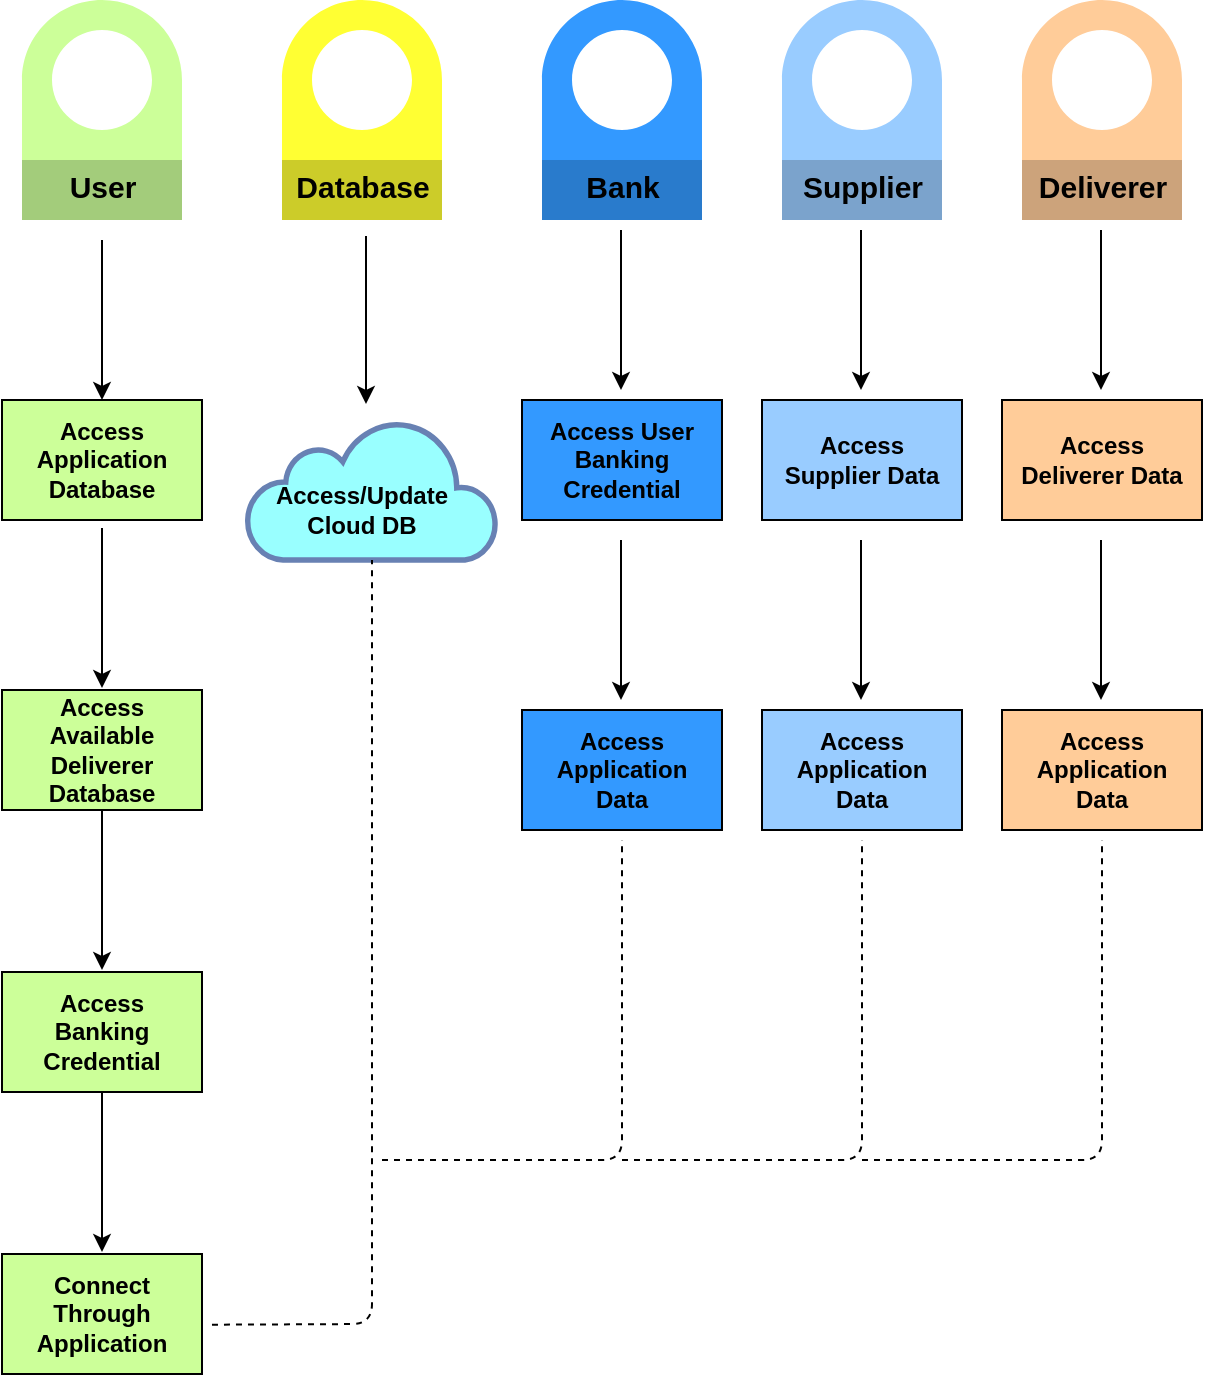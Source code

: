 <mxfile version="12.5.8" type="device"><diagram id="jClC8ZI7PTK7gmPphK-H" name="Page-1"><mxGraphModel dx="1525" dy="686" grid="1" gridSize="10" guides="1" tooltips="1" connect="1" arrows="1" fold="1" page="1" pageScale="1" pageWidth="850" pageHeight="1100" math="0" shadow="0"><root><mxCell id="0"/><mxCell id="1" parent="0"/><mxCell id="u1a1NCq2AP4qdnKFEPnA-2" value="Database" style="verticalLabelPosition=middle;verticalAlign=bottom;html=1;shape=mxgraph.infographic.circularDial;dy=15;fillColor=#FFFF33;strokeColor=none;labelPosition=center;align=center;fontStyle=1;fontSize=15;spacingBottom=5;" vertex="1" parent="1"><mxGeometry x="150" y="20" width="80" height="110.0" as="geometry"/></mxCell><mxCell id="u1a1NCq2AP4qdnKFEPnA-3" value="Bank" style="verticalLabelPosition=middle;verticalAlign=bottom;html=1;shape=mxgraph.infographic.circularDial;dy=15;fillColor=#3399FF;strokeColor=none;labelPosition=center;align=center;fontStyle=1;fontSize=15;spacingBottom=5;" vertex="1" parent="1"><mxGeometry x="280" y="20" width="80" height="110.0" as="geometry"/></mxCell><mxCell id="u1a1NCq2AP4qdnKFEPnA-4" value="Supplier" style="verticalLabelPosition=middle;verticalAlign=bottom;html=1;shape=mxgraph.infographic.circularDial;dy=15;fillColor=#99CCFF;strokeColor=none;labelPosition=center;align=center;fontStyle=1;fontSize=15;spacingBottom=5;" vertex="1" parent="1"><mxGeometry x="400" y="20" width="80" height="110.0" as="geometry"/></mxCell><mxCell id="u1a1NCq2AP4qdnKFEPnA-5" value="Deliverer" style="verticalLabelPosition=middle;verticalAlign=bottom;html=1;shape=mxgraph.infographic.circularDial;dy=15;fillColor=#FFCC99;strokeColor=none;labelPosition=center;align=center;fontStyle=1;fontSize=15;spacingBottom=5;" vertex="1" parent="1"><mxGeometry x="520" y="20" width="80" height="110.0" as="geometry"/></mxCell><mxCell id="u1a1NCq2AP4qdnKFEPnA-9" value="" style="html=1;outlineConnect=0;fillColor=#99FFFF;strokeColor=#6881B3;gradientColor=none;gradientDirection=north;strokeWidth=2;shape=mxgraph.networks.cloud;fontColor=#ffffff;" vertex="1" parent="1"><mxGeometry x="132.5" y="230" width="125" height="70" as="geometry"/></mxCell><mxCell id="u1a1NCq2AP4qdnKFEPnA-1" value="User" style="verticalLabelPosition=middle;verticalAlign=bottom;html=1;shape=mxgraph.infographic.circularDial;dy=15;fillColor=#CCFF99;strokeColor=none;labelPosition=center;align=center;fontStyle=1;fontSize=15;spacingBottom=5;" vertex="1" parent="1"><mxGeometry x="20" y="20" width="80" height="110.0" as="geometry"/></mxCell><mxCell id="u1a1NCq2AP4qdnKFEPnA-11" value="" style="rounded=0;whiteSpace=wrap;html=1;fillColor=#CCFF99;" vertex="1" parent="1"><mxGeometry x="10" y="220" width="100" height="60" as="geometry"/></mxCell><mxCell id="u1a1NCq2AP4qdnKFEPnA-12" value="" style="endArrow=classic;html=1;" edge="1" parent="1"><mxGeometry width="50" height="50" relative="1" as="geometry"><mxPoint x="60" y="140" as="sourcePoint"/><mxPoint x="60" y="220" as="targetPoint"/></mxGeometry></mxCell><mxCell id="u1a1NCq2AP4qdnKFEPnA-15" value="" style="rounded=0;whiteSpace=wrap;html=1;fillColor=#CCFF99;" vertex="1" parent="1"><mxGeometry x="10" y="365" width="100" height="60" as="geometry"/></mxCell><mxCell id="u1a1NCq2AP4qdnKFEPnA-16" value="" style="endArrow=classic;html=1;" edge="1" parent="1"><mxGeometry width="50" height="50" relative="1" as="geometry"><mxPoint x="60" y="284" as="sourcePoint"/><mxPoint x="60" y="364" as="targetPoint"/></mxGeometry></mxCell><mxCell id="u1a1NCq2AP4qdnKFEPnA-18" value="" style="endArrow=classic;html=1;" edge="1" parent="1"><mxGeometry width="50" height="50" relative="1" as="geometry"><mxPoint x="60" y="425" as="sourcePoint"/><mxPoint x="60" y="505" as="targetPoint"/></mxGeometry></mxCell><mxCell id="u1a1NCq2AP4qdnKFEPnA-20" value="" style="rounded=0;whiteSpace=wrap;html=1;fillColor=#CCFF99;" vertex="1" parent="1"><mxGeometry x="10" y="506" width="100" height="60" as="geometry"/></mxCell><mxCell id="u1a1NCq2AP4qdnKFEPnA-21" value="" style="endArrow=classic;html=1;entryX=0.5;entryY=0.08;entryDx=0;entryDy=0;entryPerimeter=0;" edge="1" parent="1"><mxGeometry width="50" height="50" relative="1" as="geometry"><mxPoint x="192" y="138" as="sourcePoint"/><mxPoint x="192" y="222" as="targetPoint"/></mxGeometry></mxCell><mxCell id="u1a1NCq2AP4qdnKFEPnA-22" value="&lt;b&gt;Access Application Database&lt;/b&gt;" style="text;html=1;strokeColor=none;fillColor=none;align=center;verticalAlign=middle;whiteSpace=wrap;rounded=0;" vertex="1" parent="1"><mxGeometry x="15" y="225" width="90" height="50" as="geometry"/></mxCell><mxCell id="u1a1NCq2AP4qdnKFEPnA-23" value="&lt;b&gt;Access Available Deliverer Database&lt;/b&gt;" style="text;html=1;strokeColor=none;fillColor=none;align=center;verticalAlign=middle;whiteSpace=wrap;rounded=0;" vertex="1" parent="1"><mxGeometry x="15" y="370" width="90" height="50" as="geometry"/></mxCell><mxCell id="u1a1NCq2AP4qdnKFEPnA-24" value="&lt;b&gt;Access Banking Credential&lt;/b&gt;" style="text;html=1;strokeColor=none;fillColor=none;align=center;verticalAlign=middle;whiteSpace=wrap;rounded=0;" vertex="1" parent="1"><mxGeometry x="15" y="511" width="90" height="50" as="geometry"/></mxCell><mxCell id="u1a1NCq2AP4qdnKFEPnA-27" value="" style="endArrow=classic;html=1;" edge="1" parent="1"><mxGeometry width="50" height="50" relative="1" as="geometry"><mxPoint x="60" y="566" as="sourcePoint"/><mxPoint x="60" y="646" as="targetPoint"/></mxGeometry></mxCell><mxCell id="u1a1NCq2AP4qdnKFEPnA-28" value="" style="rounded=0;whiteSpace=wrap;html=1;fillColor=#CCFF99;" vertex="1" parent="1"><mxGeometry x="10" y="647" width="100" height="60" as="geometry"/></mxCell><mxCell id="u1a1NCq2AP4qdnKFEPnA-29" value="&lt;b&gt;Connect Through Application&lt;/b&gt;" style="text;html=1;strokeColor=none;fillColor=none;align=center;verticalAlign=middle;whiteSpace=wrap;rounded=0;" vertex="1" parent="1"><mxGeometry x="15" y="652" width="90" height="50" as="geometry"/></mxCell><mxCell id="u1a1NCq2AP4qdnKFEPnA-33" value="&lt;b&gt;Access/Update Cloud DB&lt;/b&gt;" style="text;html=1;strokeColor=none;fillColor=none;align=center;verticalAlign=middle;whiteSpace=wrap;rounded=0;" vertex="1" parent="1"><mxGeometry x="145" y="250" width="90" height="50" as="geometry"/></mxCell><mxCell id="u1a1NCq2AP4qdnKFEPnA-36" value="" style="endArrow=none;dashed=1;html=1;exitX=1.111;exitY=0.607;exitDx=0;exitDy=0;exitPerimeter=0;" edge="1" parent="1" source="u1a1NCq2AP4qdnKFEPnA-29"><mxGeometry width="50" height="50" relative="1" as="geometry"><mxPoint x="190" y="670" as="sourcePoint"/><mxPoint x="195" y="300" as="targetPoint"/><Array as="points"><mxPoint x="195" y="682"/></Array></mxGeometry></mxCell><mxCell id="u1a1NCq2AP4qdnKFEPnA-44" value="" style="rounded=0;whiteSpace=wrap;html=1;fillColor=#3399FF;" vertex="1" parent="1"><mxGeometry x="270" y="220" width="100" height="60" as="geometry"/></mxCell><mxCell id="u1a1NCq2AP4qdnKFEPnA-45" value="&lt;b&gt;Access User Banking Credential&lt;/b&gt;" style="text;html=1;strokeColor=none;fillColor=#3399FF;align=center;verticalAlign=middle;whiteSpace=wrap;rounded=0;" vertex="1" parent="1"><mxGeometry x="275" y="225" width="90" height="50" as="geometry"/></mxCell><mxCell id="u1a1NCq2AP4qdnKFEPnA-46" value="" style="endArrow=classic;html=1;" edge="1" parent="1"><mxGeometry width="50" height="50" relative="1" as="geometry"><mxPoint x="319.5" y="135" as="sourcePoint"/><mxPoint x="319.5" y="215" as="targetPoint"/></mxGeometry></mxCell><mxCell id="u1a1NCq2AP4qdnKFEPnA-47" value="" style="rounded=0;whiteSpace=wrap;html=1;fillColor=#99CCFF;" vertex="1" parent="1"><mxGeometry x="390" y="220" width="100" height="60" as="geometry"/></mxCell><mxCell id="u1a1NCq2AP4qdnKFEPnA-48" value="&lt;b&gt;Access Supplier Data&lt;/b&gt;" style="text;html=1;strokeColor=none;fillColor=#99CCFF;align=center;verticalAlign=middle;whiteSpace=wrap;rounded=0;" vertex="1" parent="1"><mxGeometry x="395" y="225" width="90" height="50" as="geometry"/></mxCell><mxCell id="u1a1NCq2AP4qdnKFEPnA-49" value="" style="endArrow=classic;html=1;fillColor=#99CCFF;" edge="1" parent="1"><mxGeometry width="50" height="50" relative="1" as="geometry"><mxPoint x="439.5" y="135" as="sourcePoint"/><mxPoint x="439.5" y="215" as="targetPoint"/></mxGeometry></mxCell><mxCell id="u1a1NCq2AP4qdnKFEPnA-50" value="" style="rounded=0;whiteSpace=wrap;html=1;fillColor=#FFCC99;" vertex="1" parent="1"><mxGeometry x="510" y="220" width="100" height="60" as="geometry"/></mxCell><mxCell id="u1a1NCq2AP4qdnKFEPnA-51" value="&lt;b&gt;Access Deliverer Data&lt;/b&gt;" style="text;html=1;strokeColor=none;fillColor=#FFCC99;align=center;verticalAlign=middle;whiteSpace=wrap;rounded=0;" vertex="1" parent="1"><mxGeometry x="515" y="225" width="90" height="50" as="geometry"/></mxCell><mxCell id="u1a1NCq2AP4qdnKFEPnA-52" value="" style="endArrow=classic;html=1;fillColor=#FFCC99;" edge="1" parent="1"><mxGeometry width="50" height="50" relative="1" as="geometry"><mxPoint x="559.5" y="135" as="sourcePoint"/><mxPoint x="559.5" y="215" as="targetPoint"/></mxGeometry></mxCell><mxCell id="u1a1NCq2AP4qdnKFEPnA-53" value="" style="rounded=0;whiteSpace=wrap;html=1;fillColor=#FFCC99;" vertex="1" parent="1"><mxGeometry x="510" y="375" width="100" height="60" as="geometry"/></mxCell><mxCell id="u1a1NCq2AP4qdnKFEPnA-54" value="&lt;b&gt;Access Application Data&lt;/b&gt;" style="text;html=1;strokeColor=none;fillColor=#FFCC99;align=center;verticalAlign=middle;whiteSpace=wrap;rounded=0;" vertex="1" parent="1"><mxGeometry x="515" y="380" width="90" height="50" as="geometry"/></mxCell><mxCell id="u1a1NCq2AP4qdnKFEPnA-55" value="" style="endArrow=classic;html=1;fillColor=#FFCC99;" edge="1" parent="1"><mxGeometry width="50" height="50" relative="1" as="geometry"><mxPoint x="559.5" y="290" as="sourcePoint"/><mxPoint x="559.5" y="370" as="targetPoint"/></mxGeometry></mxCell><mxCell id="u1a1NCq2AP4qdnKFEPnA-56" value="" style="rounded=0;whiteSpace=wrap;html=1;fillColor=#99CCFF;" vertex="1" parent="1"><mxGeometry x="390" y="375" width="100" height="60" as="geometry"/></mxCell><mxCell id="u1a1NCq2AP4qdnKFEPnA-57" value="&lt;b&gt;Access Application Data&lt;/b&gt;" style="text;html=1;strokeColor=none;fillColor=#99CCFF;align=center;verticalAlign=middle;whiteSpace=wrap;rounded=0;" vertex="1" parent="1"><mxGeometry x="395" y="380" width="90" height="50" as="geometry"/></mxCell><mxCell id="u1a1NCq2AP4qdnKFEPnA-58" value="" style="endArrow=classic;html=1;fillColor=#99CCFF;" edge="1" parent="1"><mxGeometry width="50" height="50" relative="1" as="geometry"><mxPoint x="439.5" y="290" as="sourcePoint"/><mxPoint x="439.5" y="370" as="targetPoint"/></mxGeometry></mxCell><mxCell id="u1a1NCq2AP4qdnKFEPnA-59" value="" style="rounded=0;whiteSpace=wrap;html=1;fillColor=#3399FF;" vertex="1" parent="1"><mxGeometry x="270" y="375" width="100" height="60" as="geometry"/></mxCell><mxCell id="u1a1NCq2AP4qdnKFEPnA-60" value="&lt;b&gt;Access Application Data&lt;/b&gt;" style="text;html=1;strokeColor=none;fillColor=#3399FF;align=center;verticalAlign=middle;whiteSpace=wrap;rounded=0;" vertex="1" parent="1"><mxGeometry x="275" y="380" width="90" height="50" as="geometry"/></mxCell><mxCell id="u1a1NCq2AP4qdnKFEPnA-61" value="" style="endArrow=classic;html=1;" edge="1" parent="1"><mxGeometry width="50" height="50" relative="1" as="geometry"><mxPoint x="319.5" y="290" as="sourcePoint"/><mxPoint x="319.5" y="370" as="targetPoint"/></mxGeometry></mxCell><mxCell id="u1a1NCq2AP4qdnKFEPnA-62" value="" style="endArrow=none;dashed=1;html=1;fillColor=#FFCC99;" edge="1" parent="1"><mxGeometry width="50" height="50" relative="1" as="geometry"><mxPoint x="200" y="600" as="sourcePoint"/><mxPoint x="320" y="440" as="targetPoint"/><Array as="points"><mxPoint x="320" y="600"/></Array></mxGeometry></mxCell><mxCell id="u1a1NCq2AP4qdnKFEPnA-63" value="" style="endArrow=none;dashed=1;html=1;fillColor=#FFCC99;" edge="1" parent="1"><mxGeometry width="50" height="50" relative="1" as="geometry"><mxPoint x="320" y="600" as="sourcePoint"/><mxPoint x="440" y="440" as="targetPoint"/><Array as="points"><mxPoint x="440" y="600"/></Array></mxGeometry></mxCell><mxCell id="u1a1NCq2AP4qdnKFEPnA-64" value="" style="endArrow=none;dashed=1;html=1;fillColor=#FFCC99;" edge="1" parent="1"><mxGeometry width="50" height="50" relative="1" as="geometry"><mxPoint x="440" y="600" as="sourcePoint"/><mxPoint x="560" y="440" as="targetPoint"/><Array as="points"><mxPoint x="560" y="600"/></Array></mxGeometry></mxCell></root></mxGraphModel></diagram></mxfile>